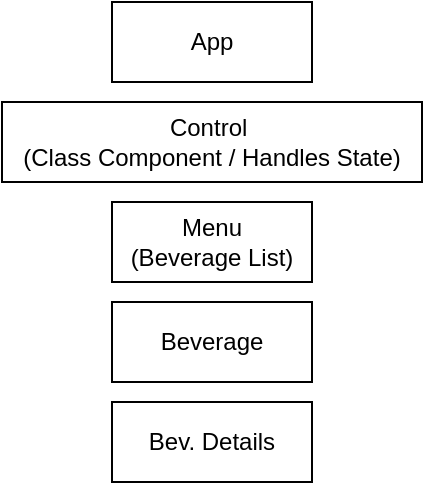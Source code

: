 <mxfile version="17.4.6" type="github"><diagram id="eGEJDaj6SYlvqcA72SZF" name="Page-1"><mxGraphModel dx="486" dy="541" grid="1" gridSize="10" guides="1" tooltips="1" connect="1" arrows="1" fold="1" page="1" pageScale="1" pageWidth="827" pageHeight="1169" math="0" shadow="0"><root><mxCell id="0"/><mxCell id="1" parent="0"/><mxCell id="y5f6hxjgZu6ScxN4eYrp-1" value="App" style="whiteSpace=wrap;html=1;align=center;" vertex="1" parent="1"><mxGeometry x="230" y="40" width="100" height="40" as="geometry"/></mxCell><mxCell id="y5f6hxjgZu6ScxN4eYrp-2" value="Control&amp;nbsp;&lt;br&gt;(Class Component / Handles State)" style="whiteSpace=wrap;html=1;align=center;" vertex="1" parent="1"><mxGeometry x="175" y="90" width="210" height="40" as="geometry"/></mxCell><mxCell id="y5f6hxjgZu6ScxN4eYrp-3" value="Menu&lt;br&gt;(Beverage List)" style="whiteSpace=wrap;html=1;align=center;" vertex="1" parent="1"><mxGeometry x="230" y="140" width="100" height="40" as="geometry"/></mxCell><mxCell id="y5f6hxjgZu6ScxN4eYrp-5" value="Bev. Details" style="whiteSpace=wrap;html=1;align=center;" vertex="1" parent="1"><mxGeometry x="230" y="240" width="100" height="40" as="geometry"/></mxCell><mxCell id="y5f6hxjgZu6ScxN4eYrp-6" value="Beverage" style="whiteSpace=wrap;html=1;align=center;" vertex="1" parent="1"><mxGeometry x="230" y="190" width="100" height="40" as="geometry"/></mxCell></root></mxGraphModel></diagram></mxfile>